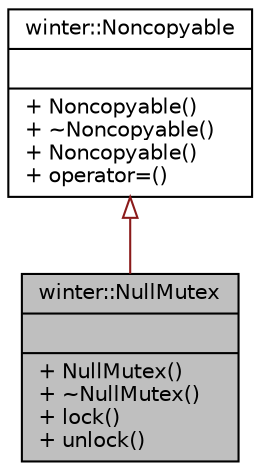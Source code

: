 digraph "winter::NullMutex"
{
 // LATEX_PDF_SIZE
  edge [fontname="Helvetica",fontsize="10",labelfontname="Helvetica",labelfontsize="10"];
  node [fontname="Helvetica",fontsize="10",shape=record];
  Node1 [label="{winter::NullMutex\n||+ NullMutex()\l+ ~NullMutex()\l+ lock()\l+ unlock()\l}",height=0.2,width=0.4,color="black", fillcolor="grey75", style="filled", fontcolor="black",tooltip="空锁(用于调试)"];
  Node2 -> Node1 [dir="back",color="firebrick4",fontsize="10",style="solid",arrowtail="onormal",fontname="Helvetica"];
  Node2 [label="{winter::Noncopyable\n||+ Noncopyable()\l+ ~Noncopyable()\l+ Noncopyable()\l+ operator=()\l}",height=0.2,width=0.4,color="black", fillcolor="white", style="filled",URL="$classwinter_1_1Noncopyable.html",tooltip="对象无法拷贝,赋值"];
}
